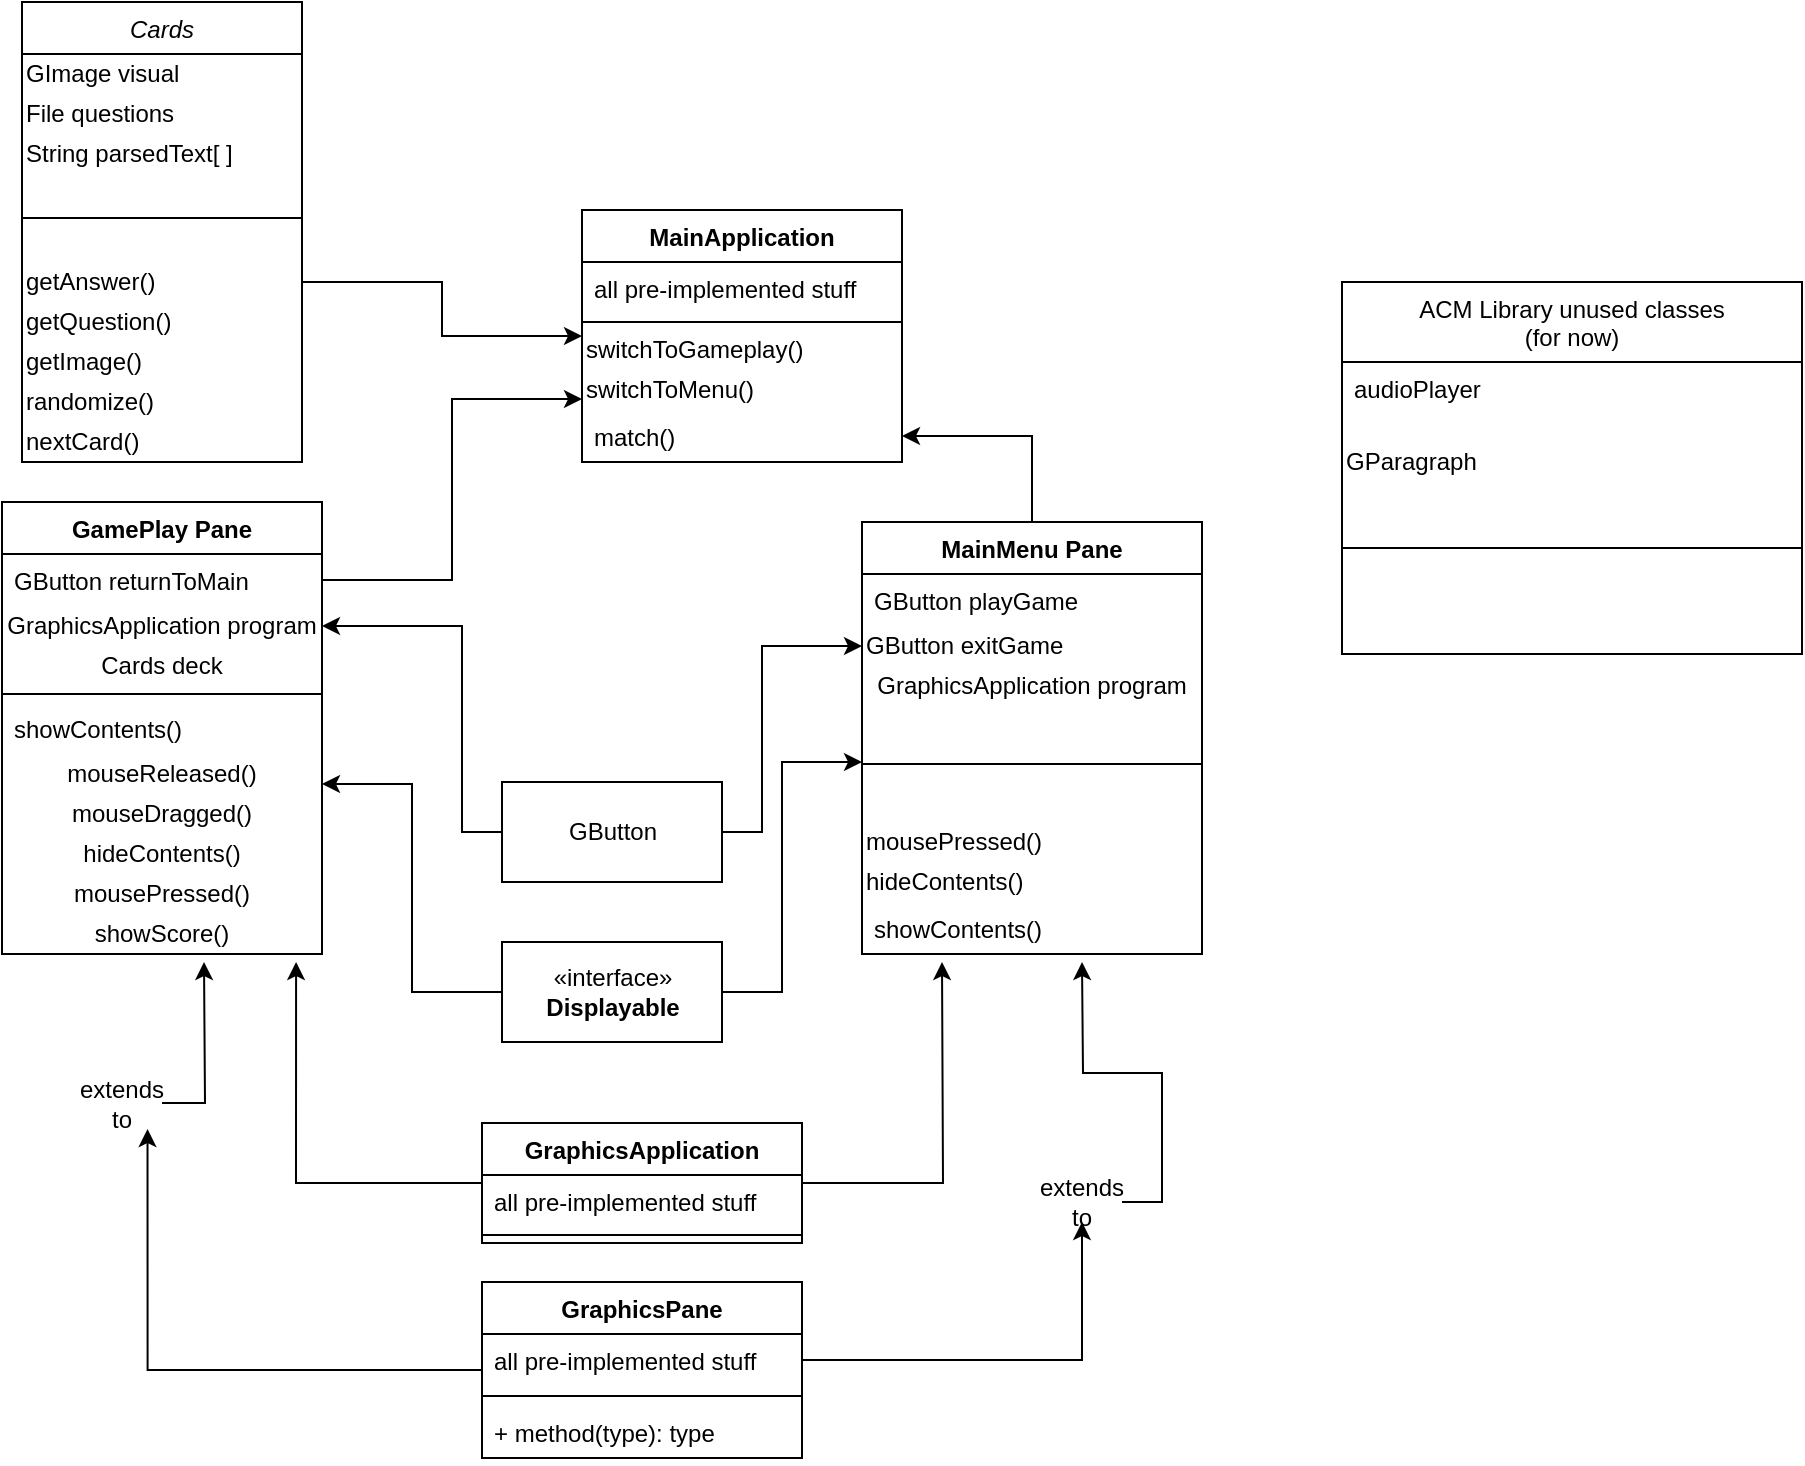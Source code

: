 <mxfile version="14.2.9" type="github">
  <diagram id="C5RBs43oDa-KdzZeNtuy" name="Page-1">
    <mxGraphModel dx="2249" dy="763" grid="1" gridSize="10" guides="1" tooltips="1" connect="1" arrows="1" fold="1" page="1" pageScale="1" pageWidth="827" pageHeight="1169" math="0" shadow="0">
      <root>
        <mxCell id="WIyWlLk6GJQsqaUBKTNV-0" />
        <mxCell id="WIyWlLk6GJQsqaUBKTNV-1" parent="WIyWlLk6GJQsqaUBKTNV-0" />
        <mxCell id="zkfFHV4jXpPFQw0GAbJ--0" value="Cards" style="swimlane;fontStyle=2;align=center;verticalAlign=top;childLayout=stackLayout;horizontal=1;startSize=26;horizontalStack=0;resizeParent=1;resizeLast=0;collapsible=1;marginBottom=0;rounded=0;shadow=0;strokeWidth=1;" parent="WIyWlLk6GJQsqaUBKTNV-1" vertex="1">
          <mxGeometry y="180" width="140" height="230" as="geometry">
            <mxRectangle x="230" y="140" width="160" height="26" as="alternateBounds" />
          </mxGeometry>
        </mxCell>
        <mxCell id="xebQPA5SNUuZlElYcB30-27" value="&lt;div align=&quot;left&quot;&gt;GImage visual&lt;/div&gt;" style="text;html=1;strokeColor=none;fillColor=none;align=left;verticalAlign=middle;whiteSpace=wrap;rounded=0;" vertex="1" parent="zkfFHV4jXpPFQw0GAbJ--0">
          <mxGeometry y="26" width="140" height="20" as="geometry" />
        </mxCell>
        <mxCell id="xebQPA5SNUuZlElYcB30-46" value="&lt;div align=&quot;left&quot;&gt;File questions&lt;/div&gt;" style="text;html=1;strokeColor=none;fillColor=none;align=left;verticalAlign=middle;whiteSpace=wrap;rounded=0;" vertex="1" parent="zkfFHV4jXpPFQw0GAbJ--0">
          <mxGeometry y="46" width="140" height="20" as="geometry" />
        </mxCell>
        <mxCell id="xebQPA5SNUuZlElYcB30-47" value="&lt;div align=&quot;left&quot;&gt;String parsedText[ ]&lt;/div&gt;" style="text;html=1;strokeColor=none;fillColor=none;align=left;verticalAlign=middle;whiteSpace=wrap;rounded=0;" vertex="1" parent="zkfFHV4jXpPFQw0GAbJ--0">
          <mxGeometry y="66" width="140" height="20" as="geometry" />
        </mxCell>
        <mxCell id="zkfFHV4jXpPFQw0GAbJ--4" value="" style="line;html=1;strokeWidth=1;align=left;verticalAlign=middle;spacingTop=-1;spacingLeft=3;spacingRight=3;rotatable=0;labelPosition=right;points=[];portConstraint=eastwest;" parent="zkfFHV4jXpPFQw0GAbJ--0" vertex="1">
          <mxGeometry y="86" width="140" height="44" as="geometry" />
        </mxCell>
        <mxCell id="xebQPA5SNUuZlElYcB30-16" value="&lt;div align=&quot;left&quot;&gt;getAnswer()&lt;/div&gt;" style="text;html=1;strokeColor=none;fillColor=none;align=left;verticalAlign=middle;whiteSpace=wrap;rounded=0;" vertex="1" parent="zkfFHV4jXpPFQw0GAbJ--0">
          <mxGeometry y="130" width="140" height="20" as="geometry" />
        </mxCell>
        <mxCell id="xebQPA5SNUuZlElYcB30-17" value="&lt;div align=&quot;left&quot;&gt;getQuestion()&lt;/div&gt;" style="text;html=1;strokeColor=none;fillColor=none;align=left;verticalAlign=middle;whiteSpace=wrap;rounded=0;" vertex="1" parent="zkfFHV4jXpPFQw0GAbJ--0">
          <mxGeometry y="150" width="140" height="20" as="geometry" />
        </mxCell>
        <mxCell id="xebQPA5SNUuZlElYcB30-6" value="&lt;div align=&quot;left&quot;&gt;getImage()&lt;/div&gt;" style="text;html=1;strokeColor=none;fillColor=none;align=left;verticalAlign=middle;whiteSpace=wrap;rounded=0;" vertex="1" parent="zkfFHV4jXpPFQw0GAbJ--0">
          <mxGeometry y="170" width="140" height="20" as="geometry" />
        </mxCell>
        <mxCell id="xebQPA5SNUuZlElYcB30-33" value="&lt;div align=&quot;left&quot;&gt;randomize()&lt;/div&gt;" style="text;html=1;strokeColor=none;fillColor=none;align=left;verticalAlign=middle;whiteSpace=wrap;rounded=0;" vertex="1" parent="zkfFHV4jXpPFQw0GAbJ--0">
          <mxGeometry y="190" width="140" height="20" as="geometry" />
        </mxCell>
        <mxCell id="xebQPA5SNUuZlElYcB30-34" value="&lt;div align=&quot;left&quot;&gt;nextCard()&lt;/div&gt;" style="text;html=1;strokeColor=none;fillColor=none;align=left;verticalAlign=middle;whiteSpace=wrap;rounded=0;" vertex="1" parent="zkfFHV4jXpPFQw0GAbJ--0">
          <mxGeometry y="210" width="140" height="20" as="geometry" />
        </mxCell>
        <mxCell id="zkfFHV4jXpPFQw0GAbJ--17" value="ACM Library unused classes&#xa;(for now)&#xa;" style="swimlane;fontStyle=0;align=center;verticalAlign=top;childLayout=stackLayout;horizontal=1;startSize=40;horizontalStack=0;resizeParent=1;resizeLast=0;collapsible=1;marginBottom=0;rounded=0;shadow=0;strokeWidth=1;" parent="WIyWlLk6GJQsqaUBKTNV-1" vertex="1">
          <mxGeometry x="660" y="320" width="230" height="186" as="geometry">
            <mxRectangle x="550" y="140" width="160" height="26" as="alternateBounds" />
          </mxGeometry>
        </mxCell>
        <mxCell id="zkfFHV4jXpPFQw0GAbJ--18" value="audioPlayer" style="text;align=left;verticalAlign=top;spacingLeft=4;spacingRight=4;overflow=hidden;rotatable=0;points=[[0,0.5],[1,0.5]];portConstraint=eastwest;" parent="zkfFHV4jXpPFQw0GAbJ--17" vertex="1">
          <mxGeometry y="40" width="230" height="40" as="geometry" />
        </mxCell>
        <mxCell id="xebQPA5SNUuZlElYcB30-26" value="&lt;div align=&quot;left&quot;&gt;GParagraph&lt;/div&gt;" style="text;html=1;strokeColor=none;fillColor=none;align=left;verticalAlign=middle;whiteSpace=wrap;rounded=0;" vertex="1" parent="zkfFHV4jXpPFQw0GAbJ--17">
          <mxGeometry y="80" width="230" height="20" as="geometry" />
        </mxCell>
        <mxCell id="zkfFHV4jXpPFQw0GAbJ--23" value="" style="line;html=1;strokeWidth=1;align=left;verticalAlign=middle;spacingTop=-1;spacingLeft=3;spacingRight=3;rotatable=0;labelPosition=right;points=[];portConstraint=eastwest;" parent="zkfFHV4jXpPFQw0GAbJ--17" vertex="1">
          <mxGeometry y="100" width="230" height="66" as="geometry" />
        </mxCell>
        <mxCell id="xebQPA5SNUuZlElYcB30-97" style="edgeStyle=orthogonalEdgeStyle;rounded=0;orthogonalLoop=1;jettySize=auto;html=1;entryX=1;entryY=0.5;entryDx=0;entryDy=0;" edge="1" parent="WIyWlLk6GJQsqaUBKTNV-1" source="xebQPA5SNUuZlElYcB30-35" target="xebQPA5SNUuZlElYcB30-61">
          <mxGeometry relative="1" as="geometry" />
        </mxCell>
        <mxCell id="xebQPA5SNUuZlElYcB30-35" value="MainMenu Pane" style="swimlane;fontStyle=1;align=center;verticalAlign=top;childLayout=stackLayout;horizontal=1;startSize=26;horizontalStack=0;resizeParent=1;resizeParentMax=0;resizeLast=0;collapsible=1;marginBottom=0;" vertex="1" parent="WIyWlLk6GJQsqaUBKTNV-1">
          <mxGeometry x="420" y="440" width="170" height="216" as="geometry" />
        </mxCell>
        <mxCell id="xebQPA5SNUuZlElYcB30-36" value="GButton playGame" style="text;strokeColor=none;fillColor=none;align=left;verticalAlign=top;spacingLeft=4;spacingRight=4;overflow=hidden;rotatable=0;points=[[0,0.5],[1,0.5]];portConstraint=eastwest;" vertex="1" parent="xebQPA5SNUuZlElYcB30-35">
          <mxGeometry y="26" width="170" height="26" as="geometry" />
        </mxCell>
        <mxCell id="xebQPA5SNUuZlElYcB30-39" value="&lt;div align=&quot;left&quot;&gt;GButton exitGame&lt;br&gt;&lt;/div&gt;" style="text;html=1;strokeColor=none;fillColor=none;align=left;verticalAlign=middle;whiteSpace=wrap;rounded=0;" vertex="1" parent="xebQPA5SNUuZlElYcB30-35">
          <mxGeometry y="52" width="170" height="20" as="geometry" />
        </mxCell>
        <mxCell id="xebQPA5SNUuZlElYcB30-54" value="GraphicsApplication program" style="text;html=1;strokeColor=none;fillColor=none;align=center;verticalAlign=middle;whiteSpace=wrap;rounded=0;" vertex="1" parent="xebQPA5SNUuZlElYcB30-35">
          <mxGeometry y="72" width="170" height="20" as="geometry" />
        </mxCell>
        <mxCell id="xebQPA5SNUuZlElYcB30-37" value="" style="line;strokeWidth=1;fillColor=none;align=left;verticalAlign=middle;spacingTop=-1;spacingLeft=3;spacingRight=3;rotatable=0;labelPosition=right;points=[];portConstraint=eastwest;" vertex="1" parent="xebQPA5SNUuZlElYcB30-35">
          <mxGeometry y="92" width="170" height="58" as="geometry" />
        </mxCell>
        <mxCell id="xebQPA5SNUuZlElYcB30-51" value="&lt;div align=&quot;left&quot;&gt;mousePressed()&lt;/div&gt;" style="text;html=1;strokeColor=none;fillColor=none;align=left;verticalAlign=middle;whiteSpace=wrap;rounded=0;" vertex="1" parent="xebQPA5SNUuZlElYcB30-35">
          <mxGeometry y="150" width="170" height="20" as="geometry" />
        </mxCell>
        <mxCell id="xebQPA5SNUuZlElYcB30-49" value="&lt;div align=&quot;left&quot;&gt;hideContents()&lt;/div&gt;" style="text;html=1;strokeColor=none;fillColor=none;align=left;verticalAlign=middle;whiteSpace=wrap;rounded=0;" vertex="1" parent="xebQPA5SNUuZlElYcB30-35">
          <mxGeometry y="170" width="170" height="20" as="geometry" />
        </mxCell>
        <mxCell id="xebQPA5SNUuZlElYcB30-38" value="showContents()" style="text;strokeColor=none;fillColor=none;align=left;verticalAlign=top;spacingLeft=4;spacingRight=4;overflow=hidden;rotatable=0;points=[[0,0.5],[1,0.5]];portConstraint=eastwest;" vertex="1" parent="xebQPA5SNUuZlElYcB30-35">
          <mxGeometry y="190" width="170" height="26" as="geometry" />
        </mxCell>
        <mxCell id="xebQPA5SNUuZlElYcB30-40" value="GamePlay Pane" style="swimlane;fontStyle=1;align=center;verticalAlign=top;childLayout=stackLayout;horizontal=1;startSize=26;horizontalStack=0;resizeParent=1;resizeParentMax=0;resizeLast=0;collapsible=1;marginBottom=0;" vertex="1" parent="WIyWlLk6GJQsqaUBKTNV-1">
          <mxGeometry x="-10" y="430" width="160" height="226" as="geometry" />
        </mxCell>
        <mxCell id="xebQPA5SNUuZlElYcB30-41" value="GButton returnToMain" style="text;strokeColor=none;fillColor=none;align=left;verticalAlign=top;spacingLeft=4;spacingRight=4;overflow=hidden;rotatable=0;points=[[0,0.5],[1,0.5]];portConstraint=eastwest;" vertex="1" parent="xebQPA5SNUuZlElYcB30-40">
          <mxGeometry y="26" width="160" height="26" as="geometry" />
        </mxCell>
        <mxCell id="xebQPA5SNUuZlElYcB30-45" value="GraphicsApplication program" style="text;html=1;strokeColor=none;fillColor=none;align=center;verticalAlign=middle;whiteSpace=wrap;rounded=0;" vertex="1" parent="xebQPA5SNUuZlElYcB30-40">
          <mxGeometry y="52" width="160" height="20" as="geometry" />
        </mxCell>
        <mxCell id="xebQPA5SNUuZlElYcB30-44" value="Cards deck" style="text;html=1;strokeColor=none;fillColor=none;align=center;verticalAlign=middle;whiteSpace=wrap;rounded=0;" vertex="1" parent="xebQPA5SNUuZlElYcB30-40">
          <mxGeometry y="72" width="160" height="20" as="geometry" />
        </mxCell>
        <mxCell id="xebQPA5SNUuZlElYcB30-42" value="" style="line;strokeWidth=1;fillColor=none;align=left;verticalAlign=middle;spacingTop=-1;spacingLeft=3;spacingRight=3;rotatable=0;labelPosition=right;points=[];portConstraint=eastwest;" vertex="1" parent="xebQPA5SNUuZlElYcB30-40">
          <mxGeometry y="92" width="160" height="8" as="geometry" />
        </mxCell>
        <mxCell id="xebQPA5SNUuZlElYcB30-43" value="showContents()" style="text;strokeColor=none;fillColor=none;align=left;verticalAlign=top;spacingLeft=4;spacingRight=4;overflow=hidden;rotatable=0;points=[[0,0.5],[1,0.5]];portConstraint=eastwest;" vertex="1" parent="xebQPA5SNUuZlElYcB30-40">
          <mxGeometry y="100" width="160" height="26" as="geometry" />
        </mxCell>
        <mxCell id="xebQPA5SNUuZlElYcB30-53" value="mouseReleased()" style="text;html=1;strokeColor=none;fillColor=none;align=center;verticalAlign=middle;whiteSpace=wrap;rounded=0;" vertex="1" parent="xebQPA5SNUuZlElYcB30-40">
          <mxGeometry y="126" width="160" height="20" as="geometry" />
        </mxCell>
        <mxCell id="xebQPA5SNUuZlElYcB30-52" value="mouseDragged()" style="text;html=1;strokeColor=none;fillColor=none;align=center;verticalAlign=middle;whiteSpace=wrap;rounded=0;" vertex="1" parent="xebQPA5SNUuZlElYcB30-40">
          <mxGeometry y="146" width="160" height="20" as="geometry" />
        </mxCell>
        <mxCell id="xebQPA5SNUuZlElYcB30-48" value="hideContents()" style="text;html=1;strokeColor=none;fillColor=none;align=center;verticalAlign=middle;whiteSpace=wrap;rounded=0;" vertex="1" parent="xebQPA5SNUuZlElYcB30-40">
          <mxGeometry y="166" width="160" height="20" as="geometry" />
        </mxCell>
        <mxCell id="xebQPA5SNUuZlElYcB30-50" value="mousePressed()" style="text;html=1;strokeColor=none;fillColor=none;align=center;verticalAlign=middle;whiteSpace=wrap;rounded=0;" vertex="1" parent="xebQPA5SNUuZlElYcB30-40">
          <mxGeometry y="186" width="160" height="20" as="geometry" />
        </mxCell>
        <mxCell id="xebQPA5SNUuZlElYcB30-55" value="showScore()" style="text;html=1;strokeColor=none;fillColor=none;align=center;verticalAlign=middle;whiteSpace=wrap;rounded=0;" vertex="1" parent="xebQPA5SNUuZlElYcB30-40">
          <mxGeometry y="206" width="160" height="20" as="geometry" />
        </mxCell>
        <mxCell id="xebQPA5SNUuZlElYcB30-58" value="MainApplication" style="swimlane;fontStyle=1;align=center;verticalAlign=top;childLayout=stackLayout;horizontal=1;startSize=26;horizontalStack=0;resizeParent=1;resizeParentMax=0;resizeLast=0;collapsible=1;marginBottom=0;" vertex="1" parent="WIyWlLk6GJQsqaUBKTNV-1">
          <mxGeometry x="280" y="284" width="160" height="126" as="geometry" />
        </mxCell>
        <mxCell id="xebQPA5SNUuZlElYcB30-59" value="all pre-implemented stuff" style="text;strokeColor=none;fillColor=none;align=left;verticalAlign=top;spacingLeft=4;spacingRight=4;overflow=hidden;rotatable=0;points=[[0,0.5],[1,0.5]];portConstraint=eastwest;" vertex="1" parent="xebQPA5SNUuZlElYcB30-58">
          <mxGeometry y="26" width="160" height="26" as="geometry" />
        </mxCell>
        <mxCell id="xebQPA5SNUuZlElYcB30-60" value="" style="line;strokeWidth=1;fillColor=none;align=left;verticalAlign=middle;spacingTop=-1;spacingLeft=3;spacingRight=3;rotatable=0;labelPosition=right;points=[];portConstraint=eastwest;" vertex="1" parent="xebQPA5SNUuZlElYcB30-58">
          <mxGeometry y="52" width="160" height="8" as="geometry" />
        </mxCell>
        <mxCell id="xebQPA5SNUuZlElYcB30-83" value="&lt;div align=&quot;left&quot;&gt;switchToGameplay()&lt;/div&gt;" style="text;html=1;strokeColor=none;fillColor=none;align=left;verticalAlign=middle;whiteSpace=wrap;rounded=0;" vertex="1" parent="xebQPA5SNUuZlElYcB30-58">
          <mxGeometry y="60" width="160" height="20" as="geometry" />
        </mxCell>
        <mxCell id="xebQPA5SNUuZlElYcB30-84" value="&lt;div align=&quot;left&quot;&gt;switchToMenu()&lt;/div&gt;" style="text;html=1;strokeColor=none;fillColor=none;align=left;verticalAlign=middle;whiteSpace=wrap;rounded=0;" vertex="1" parent="xebQPA5SNUuZlElYcB30-58">
          <mxGeometry y="80" width="160" height="20" as="geometry" />
        </mxCell>
        <mxCell id="xebQPA5SNUuZlElYcB30-61" value="match()" style="text;strokeColor=none;fillColor=none;align=left;verticalAlign=top;spacingLeft=4;spacingRight=4;overflow=hidden;rotatable=0;points=[[0,0.5],[1,0.5]];portConstraint=eastwest;" vertex="1" parent="xebQPA5SNUuZlElYcB30-58">
          <mxGeometry y="100" width="160" height="26" as="geometry" />
        </mxCell>
        <mxCell id="xebQPA5SNUuZlElYcB30-63" style="edgeStyle=orthogonalEdgeStyle;rounded=0;orthogonalLoop=1;jettySize=auto;html=1;entryX=0;entryY=0.75;entryDx=0;entryDy=0;" edge="1" parent="WIyWlLk6GJQsqaUBKTNV-1" source="xebQPA5SNUuZlElYcB30-41" target="xebQPA5SNUuZlElYcB30-58">
          <mxGeometry relative="1" as="geometry">
            <mxPoint x="410" y="240" as="targetPoint" />
          </mxGeometry>
        </mxCell>
        <mxCell id="xebQPA5SNUuZlElYcB30-66" style="edgeStyle=orthogonalEdgeStyle;rounded=0;orthogonalLoop=1;jettySize=auto;html=1;" edge="1" parent="WIyWlLk6GJQsqaUBKTNV-1" source="xebQPA5SNUuZlElYcB30-16" target="xebQPA5SNUuZlElYcB30-58">
          <mxGeometry relative="1" as="geometry" />
        </mxCell>
        <mxCell id="xebQPA5SNUuZlElYcB30-94" style="edgeStyle=orthogonalEdgeStyle;rounded=0;orthogonalLoop=1;jettySize=auto;html=1;entryX=0.919;entryY=1.2;entryDx=0;entryDy=0;entryPerimeter=0;" edge="1" parent="WIyWlLk6GJQsqaUBKTNV-1" source="xebQPA5SNUuZlElYcB30-67" target="xebQPA5SNUuZlElYcB30-55">
          <mxGeometry relative="1" as="geometry" />
        </mxCell>
        <mxCell id="xebQPA5SNUuZlElYcB30-95" style="edgeStyle=orthogonalEdgeStyle;rounded=0;orthogonalLoop=1;jettySize=auto;html=1;" edge="1" parent="WIyWlLk6GJQsqaUBKTNV-1" source="xebQPA5SNUuZlElYcB30-67">
          <mxGeometry relative="1" as="geometry">
            <mxPoint x="460" y="660" as="targetPoint" />
          </mxGeometry>
        </mxCell>
        <mxCell id="xebQPA5SNUuZlElYcB30-67" value="GraphicsApplication" style="swimlane;fontStyle=1;align=center;verticalAlign=top;childLayout=stackLayout;horizontal=1;startSize=26;horizontalStack=0;resizeParent=1;resizeParentMax=0;resizeLast=0;collapsible=1;marginBottom=0;" vertex="1" parent="WIyWlLk6GJQsqaUBKTNV-1">
          <mxGeometry x="230" y="740.5" width="160" height="60" as="geometry" />
        </mxCell>
        <mxCell id="xebQPA5SNUuZlElYcB30-68" value="all pre-implemented stuff" style="text;strokeColor=none;fillColor=none;align=left;verticalAlign=top;spacingLeft=4;spacingRight=4;overflow=hidden;rotatable=0;points=[[0,0.5],[1,0.5]];portConstraint=eastwest;" vertex="1" parent="xebQPA5SNUuZlElYcB30-67">
          <mxGeometry y="26" width="160" height="26" as="geometry" />
        </mxCell>
        <mxCell id="xebQPA5SNUuZlElYcB30-69" value="" style="line;strokeWidth=1;fillColor=none;align=left;verticalAlign=middle;spacingTop=-1;spacingLeft=3;spacingRight=3;rotatable=0;labelPosition=right;points=[];portConstraint=eastwest;" vertex="1" parent="xebQPA5SNUuZlElYcB30-67">
          <mxGeometry y="52" width="160" height="8" as="geometry" />
        </mxCell>
        <mxCell id="xebQPA5SNUuZlElYcB30-75" style="edgeStyle=orthogonalEdgeStyle;rounded=0;orthogonalLoop=1;jettySize=auto;html=1;" edge="1" parent="WIyWlLk6GJQsqaUBKTNV-1" source="xebQPA5SNUuZlElYcB30-77">
          <mxGeometry relative="1" as="geometry">
            <mxPoint x="91" y="660" as="targetPoint" />
          </mxGeometry>
        </mxCell>
        <mxCell id="xebQPA5SNUuZlElYcB30-71" value="GraphicsPane" style="swimlane;fontStyle=1;align=center;verticalAlign=top;childLayout=stackLayout;horizontal=1;startSize=26;horizontalStack=0;resizeParent=1;resizeParentMax=0;resizeLast=0;collapsible=1;marginBottom=0;" vertex="1" parent="WIyWlLk6GJQsqaUBKTNV-1">
          <mxGeometry x="230" y="820" width="160" height="88" as="geometry" />
        </mxCell>
        <mxCell id="xebQPA5SNUuZlElYcB30-72" value="all pre-implemented stuff" style="text;strokeColor=none;fillColor=none;align=left;verticalAlign=top;spacingLeft=4;spacingRight=4;overflow=hidden;rotatable=0;points=[[0,0.5],[1,0.5]];portConstraint=eastwest;" vertex="1" parent="xebQPA5SNUuZlElYcB30-71">
          <mxGeometry y="26" width="160" height="26" as="geometry" />
        </mxCell>
        <mxCell id="xebQPA5SNUuZlElYcB30-73" value="" style="line;strokeWidth=1;fillColor=none;align=left;verticalAlign=middle;spacingTop=-1;spacingLeft=3;spacingRight=3;rotatable=0;labelPosition=right;points=[];portConstraint=eastwest;" vertex="1" parent="xebQPA5SNUuZlElYcB30-71">
          <mxGeometry y="52" width="160" height="10" as="geometry" />
        </mxCell>
        <mxCell id="xebQPA5SNUuZlElYcB30-74" value="+ method(type): type" style="text;strokeColor=none;fillColor=none;align=left;verticalAlign=top;spacingLeft=4;spacingRight=4;overflow=hidden;rotatable=0;points=[[0,0.5],[1,0.5]];portConstraint=eastwest;" vertex="1" parent="xebQPA5SNUuZlElYcB30-71">
          <mxGeometry y="62" width="160" height="26" as="geometry" />
        </mxCell>
        <mxCell id="xebQPA5SNUuZlElYcB30-76" style="edgeStyle=orthogonalEdgeStyle;rounded=0;orthogonalLoop=1;jettySize=auto;html=1;exitX=1;exitY=0.5;exitDx=0;exitDy=0;" edge="1" parent="WIyWlLk6GJQsqaUBKTNV-1" source="xebQPA5SNUuZlElYcB30-79">
          <mxGeometry relative="1" as="geometry">
            <mxPoint x="530" y="660" as="targetPoint" />
          </mxGeometry>
        </mxCell>
        <mxCell id="xebQPA5SNUuZlElYcB30-77" value="extends to" style="text;html=1;strokeColor=none;fillColor=none;align=center;verticalAlign=middle;whiteSpace=wrap;rounded=0;" vertex="1" parent="WIyWlLk6GJQsqaUBKTNV-1">
          <mxGeometry x="30" y="720.5" width="40" height="20" as="geometry" />
        </mxCell>
        <mxCell id="xebQPA5SNUuZlElYcB30-78" style="edgeStyle=orthogonalEdgeStyle;rounded=0;orthogonalLoop=1;jettySize=auto;html=1;entryX=0.819;entryY=1.15;entryDx=0;entryDy=0;entryPerimeter=0;" edge="1" parent="WIyWlLk6GJQsqaUBKTNV-1" source="xebQPA5SNUuZlElYcB30-71" target="xebQPA5SNUuZlElYcB30-77">
          <mxGeometry relative="1" as="geometry">
            <mxPoint x="170" y="730" as="sourcePoint" />
            <mxPoint x="221.04" y="669" as="targetPoint" />
          </mxGeometry>
        </mxCell>
        <mxCell id="xebQPA5SNUuZlElYcB30-81" style="edgeStyle=orthogonalEdgeStyle;rounded=0;orthogonalLoop=1;jettySize=auto;html=1;entryX=1;entryY=0.75;entryDx=0;entryDy=0;" edge="1" parent="WIyWlLk6GJQsqaUBKTNV-1" source="xebQPA5SNUuZlElYcB30-80" target="xebQPA5SNUuZlElYcB30-53">
          <mxGeometry relative="1" as="geometry" />
        </mxCell>
        <mxCell id="xebQPA5SNUuZlElYcB30-82" style="edgeStyle=orthogonalEdgeStyle;rounded=0;orthogonalLoop=1;jettySize=auto;html=1;exitX=1;exitY=0.5;exitDx=0;exitDy=0;" edge="1" parent="WIyWlLk6GJQsqaUBKTNV-1" source="xebQPA5SNUuZlElYcB30-80">
          <mxGeometry relative="1" as="geometry">
            <mxPoint x="420" y="560" as="targetPoint" />
            <Array as="points">
              <mxPoint x="380" y="675" />
              <mxPoint x="380" y="560" />
            </Array>
          </mxGeometry>
        </mxCell>
        <mxCell id="xebQPA5SNUuZlElYcB30-80" value="«interface»&lt;br&gt;&lt;b&gt;Displayable&lt;/b&gt;" style="html=1;" vertex="1" parent="WIyWlLk6GJQsqaUBKTNV-1">
          <mxGeometry x="240" y="650" width="110" height="50" as="geometry" />
        </mxCell>
        <mxCell id="xebQPA5SNUuZlElYcB30-91" style="edgeStyle=orthogonalEdgeStyle;rounded=0;orthogonalLoop=1;jettySize=auto;html=1;entryX=1;entryY=0.5;entryDx=0;entryDy=0;" edge="1" parent="WIyWlLk6GJQsqaUBKTNV-1" source="xebQPA5SNUuZlElYcB30-89" target="xebQPA5SNUuZlElYcB30-45">
          <mxGeometry relative="1" as="geometry">
            <Array as="points">
              <mxPoint x="220" y="595" />
              <mxPoint x="220" y="492" />
            </Array>
          </mxGeometry>
        </mxCell>
        <mxCell id="xebQPA5SNUuZlElYcB30-92" style="edgeStyle=orthogonalEdgeStyle;rounded=0;orthogonalLoop=1;jettySize=auto;html=1;" edge="1" parent="WIyWlLk6GJQsqaUBKTNV-1" source="xebQPA5SNUuZlElYcB30-89" target="xebQPA5SNUuZlElYcB30-39">
          <mxGeometry relative="1" as="geometry">
            <Array as="points">
              <mxPoint x="370" y="595" />
              <mxPoint x="370" y="502" />
            </Array>
          </mxGeometry>
        </mxCell>
        <mxCell id="xebQPA5SNUuZlElYcB30-89" value="GButton" style="html=1;" vertex="1" parent="WIyWlLk6GJQsqaUBKTNV-1">
          <mxGeometry x="240" y="570" width="110" height="50" as="geometry" />
        </mxCell>
        <mxCell id="xebQPA5SNUuZlElYcB30-79" value="extends to" style="text;html=1;strokeColor=none;fillColor=none;align=center;verticalAlign=middle;whiteSpace=wrap;rounded=0;" vertex="1" parent="WIyWlLk6GJQsqaUBKTNV-1">
          <mxGeometry x="510" y="770" width="40" height="20" as="geometry" />
        </mxCell>
        <mxCell id="xebQPA5SNUuZlElYcB30-93" style="edgeStyle=orthogonalEdgeStyle;rounded=0;orthogonalLoop=1;jettySize=auto;html=1;exitX=1;exitY=0.5;exitDx=0;exitDy=0;" edge="1" parent="WIyWlLk6GJQsqaUBKTNV-1" source="xebQPA5SNUuZlElYcB30-72" target="xebQPA5SNUuZlElYcB30-79">
          <mxGeometry relative="1" as="geometry">
            <mxPoint x="420" y="869" as="sourcePoint" />
            <mxPoint x="530" y="660" as="targetPoint" />
          </mxGeometry>
        </mxCell>
      </root>
    </mxGraphModel>
  </diagram>
</mxfile>
